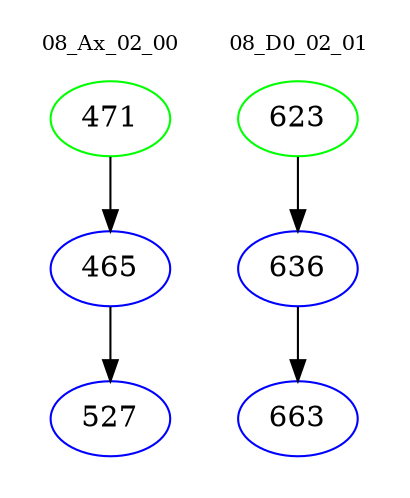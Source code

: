 digraph{
subgraph cluster_0 {
color = white
label = "08_Ax_02_00";
fontsize=10;
T0_471 [label="471", color="green"]
T0_471 -> T0_465 [color="black"]
T0_465 [label="465", color="blue"]
T0_465 -> T0_527 [color="black"]
T0_527 [label="527", color="blue"]
}
subgraph cluster_1 {
color = white
label = "08_D0_02_01";
fontsize=10;
T1_623 [label="623", color="green"]
T1_623 -> T1_636 [color="black"]
T1_636 [label="636", color="blue"]
T1_636 -> T1_663 [color="black"]
T1_663 [label="663", color="blue"]
}
}

